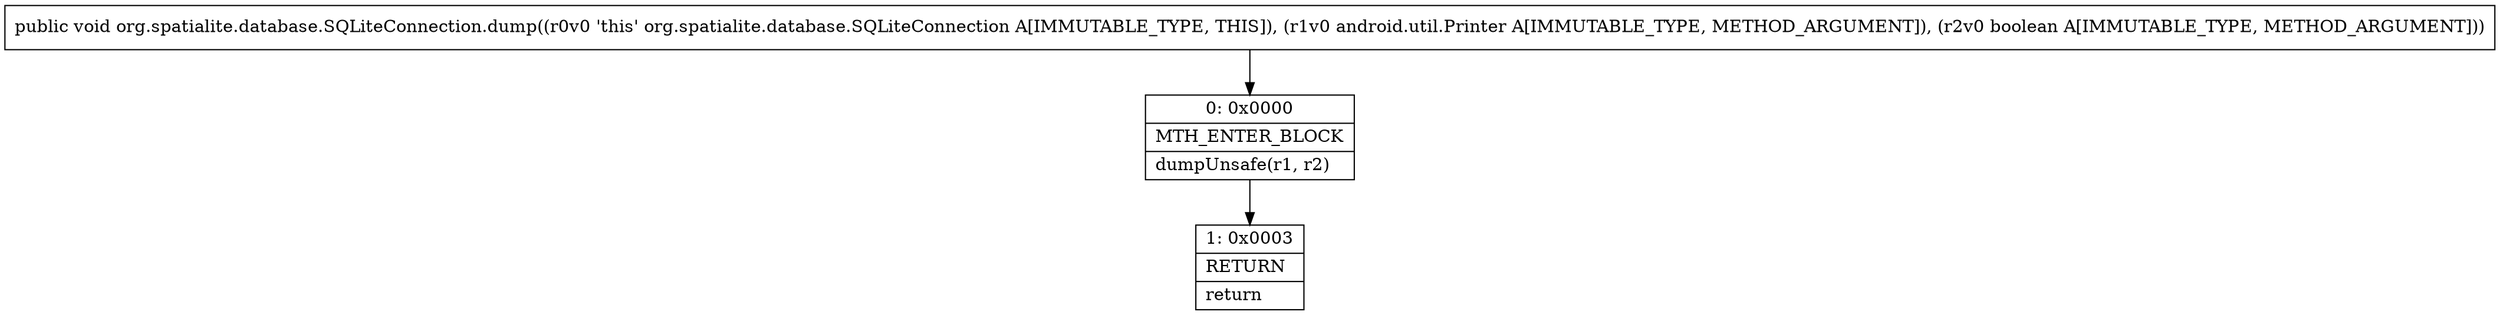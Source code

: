 digraph "CFG fororg.spatialite.database.SQLiteConnection.dump(Landroid\/util\/Printer;Z)V" {
Node_0 [shape=record,label="{0\:\ 0x0000|MTH_ENTER_BLOCK\l|dumpUnsafe(r1, r2)\l}"];
Node_1 [shape=record,label="{1\:\ 0x0003|RETURN\l|return\l}"];
MethodNode[shape=record,label="{public void org.spatialite.database.SQLiteConnection.dump((r0v0 'this' org.spatialite.database.SQLiteConnection A[IMMUTABLE_TYPE, THIS]), (r1v0 android.util.Printer A[IMMUTABLE_TYPE, METHOD_ARGUMENT]), (r2v0 boolean A[IMMUTABLE_TYPE, METHOD_ARGUMENT])) }"];
MethodNode -> Node_0;
Node_0 -> Node_1;
}

